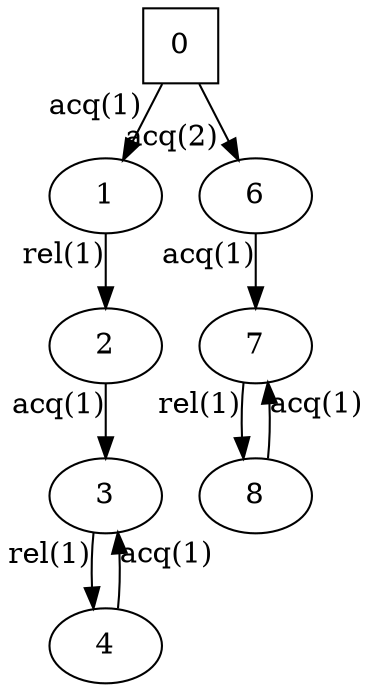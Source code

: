 digraph auto_1{
0[shape=square];
1;
2;
3;
4;
6;
7;
8;
4 -> 3[xlabel="acq(1)"];
6 -> 7[xlabel="acq(1)"];
7 -> 8[xlabel="rel(1)"];
3 -> 4[xlabel="rel(1)"];
2 -> 3[xlabel="acq(1)"];
0 -> 1[xlabel="acq(1)"];
0 -> 6[xlabel="acq(2)"];
1 -> 2[xlabel="rel(1)"];
8 -> 7[xlabel="acq(1)"];
}
